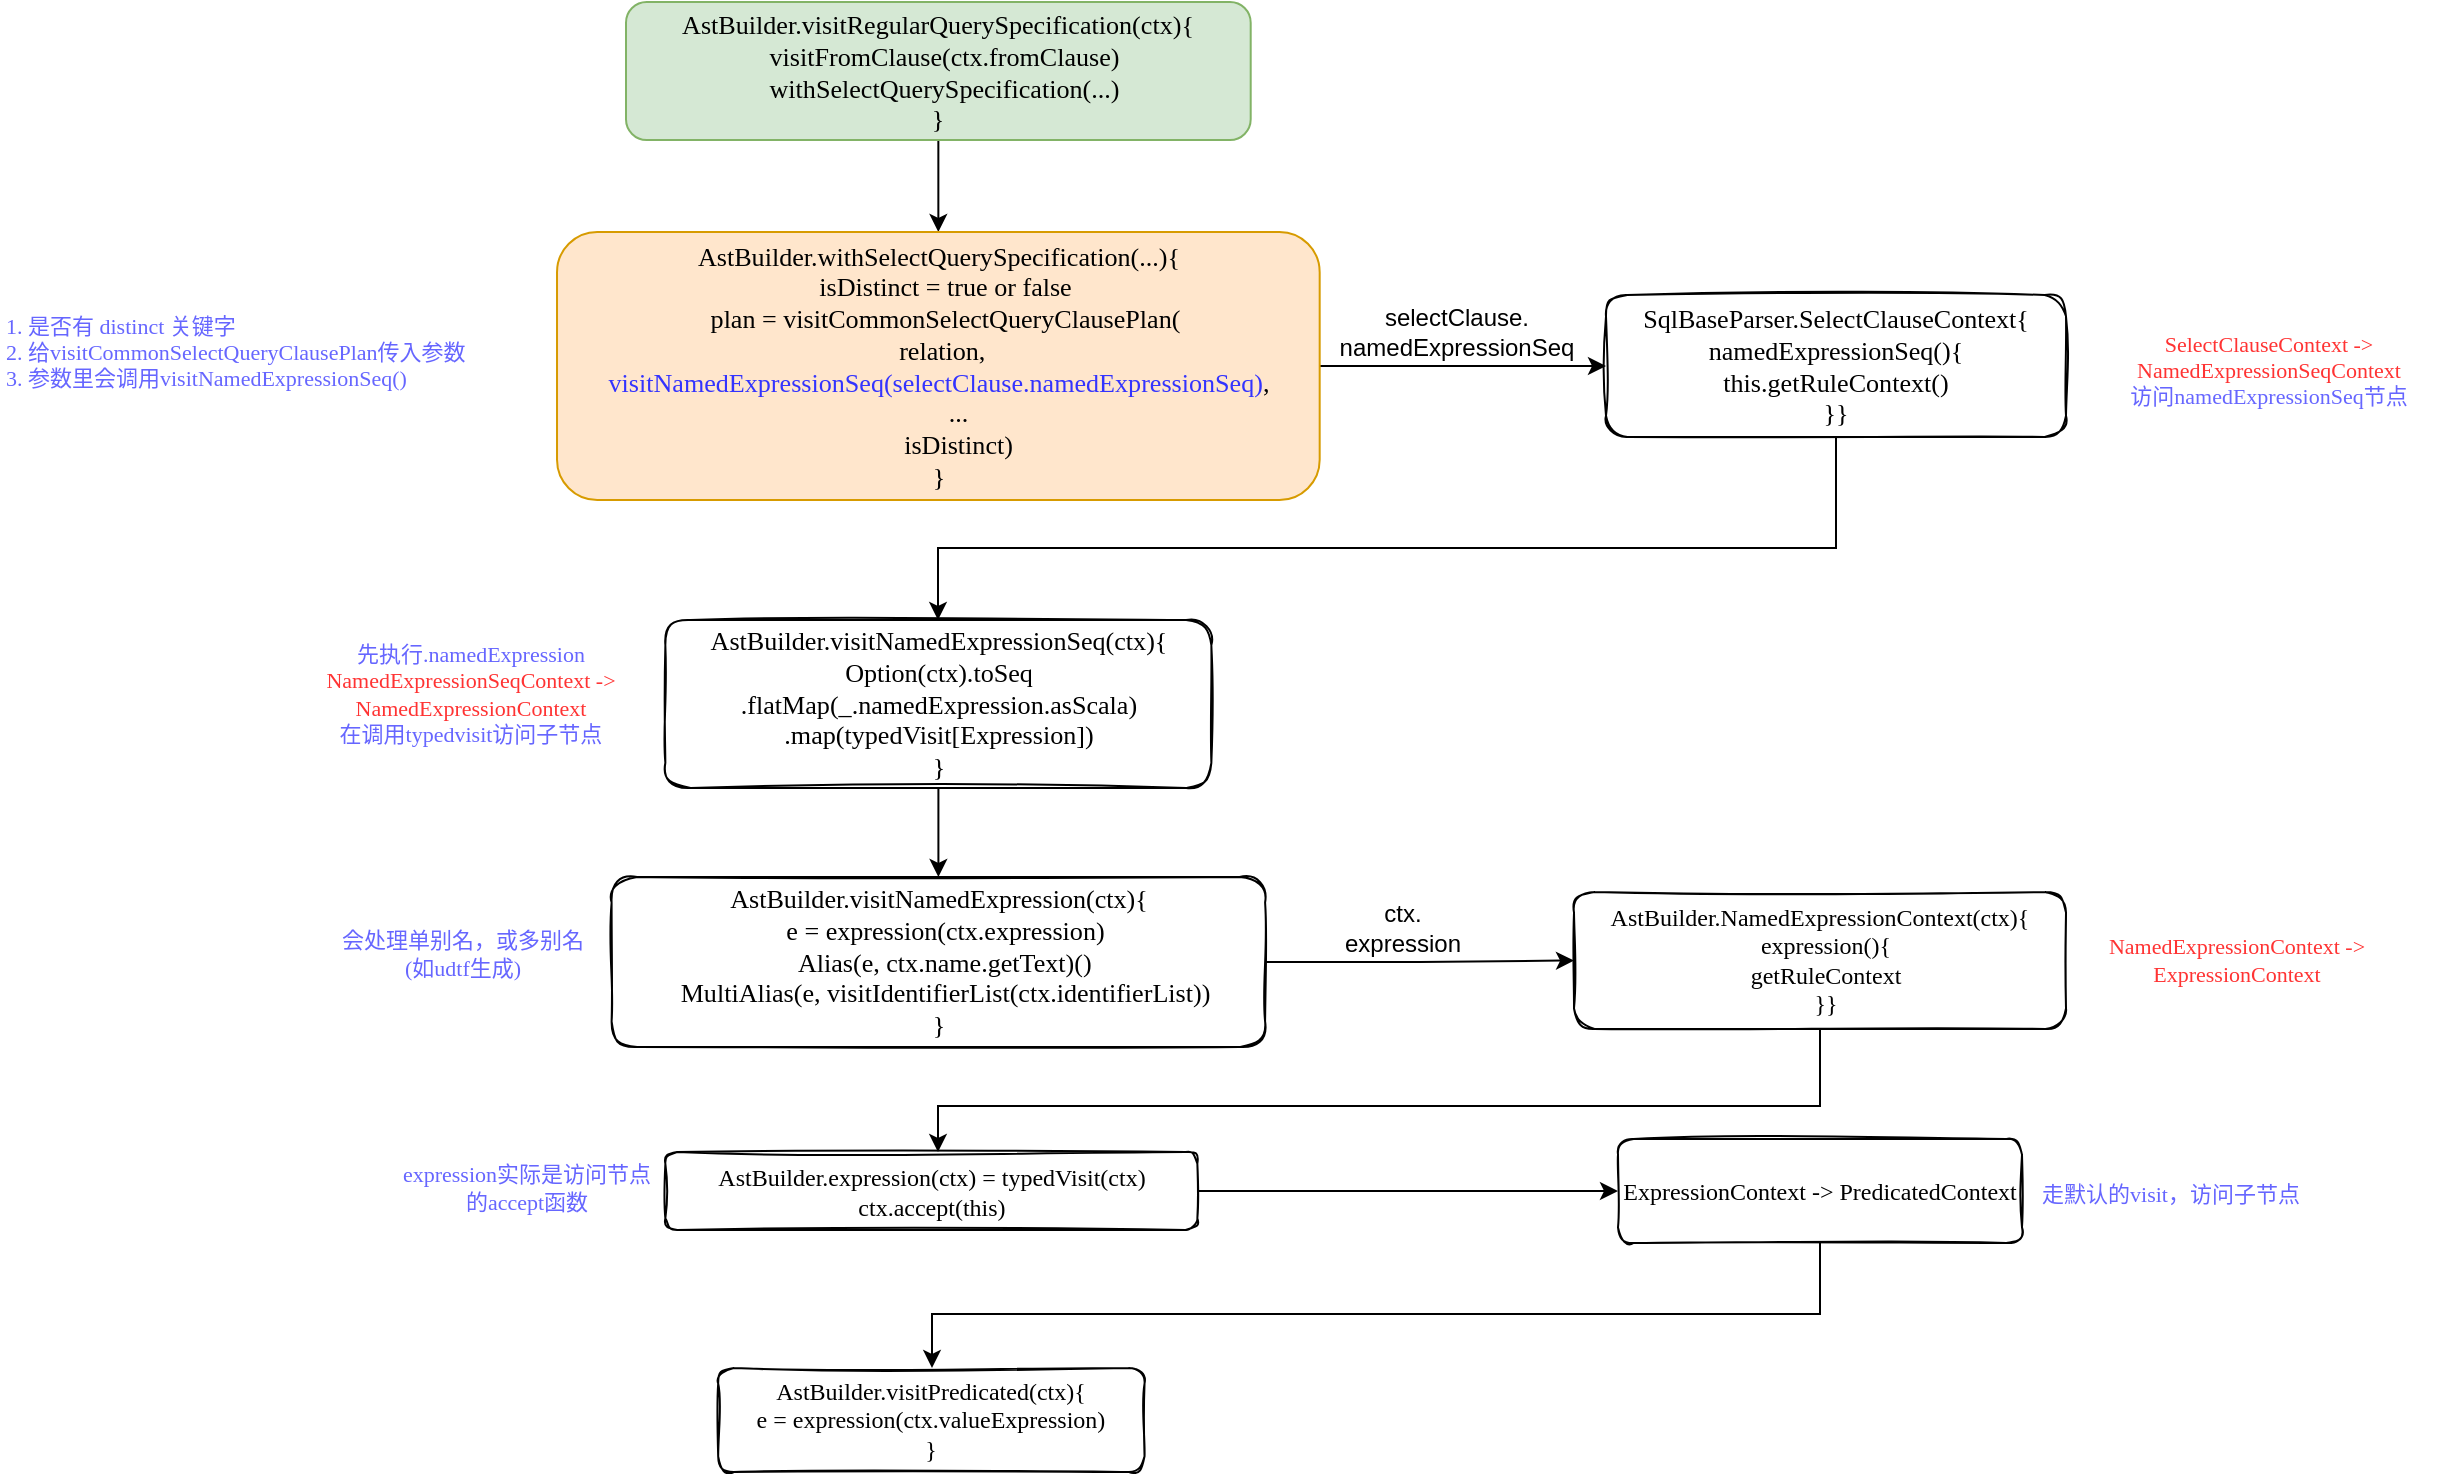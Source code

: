 <mxfile version="17.4.2" type="github">
  <diagram id="XCutAmAHFHAGfaS5igqh" name="Page-1">
    <mxGraphModel dx="2730" dy="1128" grid="0" gridSize="10" guides="1" tooltips="1" connect="1" arrows="1" fold="1" page="1" pageScale="1" pageWidth="827" pageHeight="1169" math="0" shadow="0">
      <root>
        <mxCell id="0" />
        <mxCell id="1" parent="0" />
        <mxCell id="5leGGj2_KWidD0vP7HmH-4" style="edgeStyle=orthogonalEdgeStyle;rounded=0;orthogonalLoop=1;jettySize=auto;html=1;entryX=0.5;entryY=0;entryDx=0;entryDy=0;" edge="1" parent="1" source="5leGGj2_KWidD0vP7HmH-2" target="5leGGj2_KWidD0vP7HmH-3">
          <mxGeometry relative="1" as="geometry" />
        </mxCell>
        <mxCell id="5leGGj2_KWidD0vP7HmH-2" value="&lt;div&gt;&lt;span style=&quot;font-size: 13.067px&quot;&gt;AstBuilder.visitRegularQuerySpecification(ctx){&lt;/span&gt;&lt;/div&gt;&lt;div&gt;&lt;span style=&quot;font-size: 13.067px&quot;&gt;&amp;nbsp; visitFromClause(ctx.fromClause)&lt;/span&gt;&lt;/div&gt;&lt;div&gt;&lt;span style=&quot;font-size: 13.067px&quot;&gt;&amp;nbsp; withSelectQuerySpecification(...)&lt;/span&gt;&lt;/div&gt;&lt;div&gt;&lt;span style=&quot;font-size: 13.067px&quot;&gt;}&lt;/span&gt;&lt;/div&gt;" style="rounded=1;whiteSpace=wrap;html=1;sketch=0;fillColor=#d5e8d4;shadow=0;glass=0;labelBackgroundColor=none;fontFamily=Comic Sans MS;strokeColor=#82b366;" vertex="1" parent="1">
          <mxGeometry x="-543.0" y="215" width="312.35" height="69" as="geometry" />
        </mxCell>
        <mxCell id="5leGGj2_KWidD0vP7HmH-7" value="" style="edgeStyle=orthogonalEdgeStyle;rounded=0;orthogonalLoop=1;jettySize=auto;html=1;" edge="1" parent="1" source="5leGGj2_KWidD0vP7HmH-3" target="5leGGj2_KWidD0vP7HmH-6">
          <mxGeometry relative="1" as="geometry" />
        </mxCell>
        <mxCell id="5leGGj2_KWidD0vP7HmH-3" value="&lt;div&gt;&lt;span style=&quot;font-size: 13.067px&quot;&gt;AstBuilder.withSelectQuerySpecification(...){&lt;/span&gt;&lt;/div&gt;&lt;div&gt;&lt;span style=&quot;font-size: 13.067px&quot;&gt;&amp;nbsp; isDistinct = true or false&lt;/span&gt;&lt;/div&gt;&lt;div&gt;&lt;span style=&quot;font-size: 13.067px&quot;&gt;&amp;nbsp; plan = visitCommonSelectQueryClausePlan(&lt;/span&gt;&lt;/div&gt;&lt;div&gt;&lt;span style=&quot;font-size: 13.067px&quot;&gt;&amp;nbsp; &amp;nbsp; &amp;nbsp; relation,&lt;/span&gt;&lt;span style=&quot;font-size: 13.067px&quot;&gt;&amp;nbsp; &amp;nbsp; &amp;nbsp; &lt;font color=&quot;#3333ff&quot;&gt;visitNamedExpressionSeq(selectClause.namedExpressionSeq)&lt;/font&gt;,&lt;/span&gt;&lt;/div&gt;&lt;div&gt;&lt;span style=&quot;font-size: 13.067px&quot;&gt;&amp;nbsp; &amp;nbsp; &amp;nbsp; ...&lt;/span&gt;&lt;/div&gt;&lt;div&gt;&lt;span style=&quot;font-size: 13.067px&quot;&gt;&amp;nbsp; &amp;nbsp; &amp;nbsp; isDistinct)&lt;/span&gt;&lt;/div&gt;&lt;div&gt;&lt;span style=&quot;font-size: 13.067px&quot;&gt;}&lt;/span&gt;&lt;/div&gt;" style="rounded=1;whiteSpace=wrap;html=1;sketch=0;fillColor=#ffe6cc;shadow=0;glass=0;labelBackgroundColor=none;fontFamily=Comic Sans MS;strokeColor=#d79b00;" vertex="1" parent="1">
          <mxGeometry x="-577.49" y="330" width="381.33" height="134" as="geometry" />
        </mxCell>
        <mxCell id="5leGGj2_KWidD0vP7HmH-5" value="1. 是否有 distinct 关键字&lt;br&gt;2. 给visitCommonSelectQueryClausePlan传入参数&lt;br&gt;3. 参数里会调用visitNamedExpressionSeq()" style="text;html=1;strokeColor=none;fillColor=none;align=left;verticalAlign=middle;whiteSpace=wrap;rounded=0;shadow=0;glass=0;labelBackgroundColor=none;sketch=1;fontSize=11;fontColor=#6666FF;fontFamily=Comic Sans MS;" vertex="1" parent="1">
          <mxGeometry x="-855.49" y="352" width="278" height="75" as="geometry" />
        </mxCell>
        <mxCell id="5leGGj2_KWidD0vP7HmH-10" value="" style="edgeStyle=orthogonalEdgeStyle;rounded=0;orthogonalLoop=1;jettySize=auto;html=1;" edge="1" parent="1" source="5leGGj2_KWidD0vP7HmH-6" target="5leGGj2_KWidD0vP7HmH-9">
          <mxGeometry relative="1" as="geometry">
            <Array as="points">
              <mxPoint x="62" y="488" />
              <mxPoint x="-387" y="488" />
            </Array>
          </mxGeometry>
        </mxCell>
        <mxCell id="5leGGj2_KWidD0vP7HmH-6" value="&lt;div&gt;&lt;span style=&quot;font-size: 13.067px&quot;&gt;SqlBaseParser.SelectClauseContext{&lt;/span&gt;&lt;/div&gt;&lt;div&gt;&lt;span style=&quot;font-size: 13.067px&quot;&gt;namedExpressionSeq(){&lt;/span&gt;&lt;/div&gt;&lt;div&gt;&lt;span style=&quot;font-size: 13.067px&quot;&gt;this.getRuleContext()&lt;/span&gt;&lt;/div&gt;&lt;div&gt;&lt;span style=&quot;font-size: 13.067px&quot;&gt;}}&lt;/span&gt;&lt;/div&gt;" style="rounded=1;whiteSpace=wrap;html=1;sketch=1;fillColor=none;shadow=0;glass=0;labelBackgroundColor=none;fontFamily=Comic Sans MS;strokeColor=default;" vertex="1" parent="1">
          <mxGeometry x="-53" y="361.5" width="230" height="71" as="geometry" />
        </mxCell>
        <mxCell id="5leGGj2_KWidD0vP7HmH-8" value="selectClause.&lt;br&gt;namedExpressionSeq" style="text;html=1;strokeColor=none;fillColor=none;align=center;verticalAlign=middle;whiteSpace=wrap;rounded=0;sketch=1;" vertex="1" parent="1">
          <mxGeometry x="-196.16" y="361.5" width="137" height="36" as="geometry" />
        </mxCell>
        <mxCell id="5leGGj2_KWidD0vP7HmH-14" value="" style="edgeStyle=orthogonalEdgeStyle;rounded=0;orthogonalLoop=1;jettySize=auto;html=1;fontColor=#FF3333;" edge="1" parent="1" source="5leGGj2_KWidD0vP7HmH-9" target="5leGGj2_KWidD0vP7HmH-13">
          <mxGeometry relative="1" as="geometry" />
        </mxCell>
        <mxCell id="5leGGj2_KWidD0vP7HmH-9" value="&lt;div&gt;&lt;span style=&quot;font-size: 13.067px&quot;&gt;AstBuilder.visitNamedExpressionSeq(ctx){&lt;/span&gt;&lt;/div&gt;&lt;div&gt;&lt;span style=&quot;font-size: 13.067px&quot;&gt;Option(ctx).toSeq&lt;/span&gt;&lt;/div&gt;&lt;div&gt;&lt;span style=&quot;font-size: 13.067px&quot;&gt;.flatMap(_.namedExpression.asScala)&lt;/span&gt;&lt;/div&gt;&lt;div&gt;&lt;span style=&quot;font-size: 13.067px&quot;&gt;.map(typedVisit[Expression])&lt;/span&gt;&lt;/div&gt;&lt;div&gt;&lt;span style=&quot;font-size: 13.067px&quot;&gt;}&lt;/span&gt;&lt;/div&gt;" style="rounded=1;whiteSpace=wrap;html=1;sketch=1;fillColor=none;shadow=0;glass=0;labelBackgroundColor=none;fontFamily=Comic Sans MS;strokeColor=default;" vertex="1" parent="1">
          <mxGeometry x="-523.32" y="524" width="273" height="84" as="geometry" />
        </mxCell>
        <mxCell id="5leGGj2_KWidD0vP7HmH-11" value="&lt;font color=&quot;#ff3333&quot;&gt;SelectClauseContext -&amp;gt; NamedExpressionSeqContext&lt;/font&gt;&lt;br&gt;访问namedExpressionSeq节点" style="text;html=1;strokeColor=none;fillColor=none;align=center;verticalAlign=middle;whiteSpace=wrap;rounded=0;shadow=0;glass=0;labelBackgroundColor=none;sketch=1;fontSize=11;fontColor=#6666FF;fontFamily=Comic Sans MS;" vertex="1" parent="1">
          <mxGeometry x="183" y="373" width="191" height="52" as="geometry" />
        </mxCell>
        <mxCell id="5leGGj2_KWidD0vP7HmH-12" value="先执行.namedExpression&lt;br&gt;&lt;span style=&quot;color: rgb(255 , 51 , 51)&quot;&gt;NamedExpressionSeqContext -&amp;gt;&lt;br&gt;&lt;/span&gt;&lt;font color=&quot;#ff3333&quot;&gt;NamedExpressionContext&lt;/font&gt;&lt;br&gt;在调用typedvisit访问子节点" style="text;html=1;strokeColor=none;fillColor=none;align=center;verticalAlign=middle;whiteSpace=wrap;rounded=0;shadow=0;glass=0;labelBackgroundColor=none;sketch=1;fontSize=11;fontColor=#6666FF;fontFamily=Comic Sans MS;" vertex="1" parent="1">
          <mxGeometry x="-738" y="531" width="235" height="60" as="geometry" />
        </mxCell>
        <mxCell id="5leGGj2_KWidD0vP7HmH-17" value="" style="edgeStyle=orthogonalEdgeStyle;rounded=0;orthogonalLoop=1;jettySize=auto;html=1;fontColor=#FF3333;" edge="1" parent="1" source="5leGGj2_KWidD0vP7HmH-13" target="5leGGj2_KWidD0vP7HmH-16">
          <mxGeometry relative="1" as="geometry" />
        </mxCell>
        <mxCell id="5leGGj2_KWidD0vP7HmH-13" value="&lt;div&gt;&lt;span style=&quot;font-size: 13.067px&quot;&gt;AstBuilder.visitNamedExpression(ctx){&lt;/span&gt;&lt;/div&gt;&lt;div&gt;&lt;span style=&quot;font-size: 13.067px&quot;&gt;&amp;nbsp; e = expression(ctx.expression)&lt;/span&gt;&lt;/div&gt;&lt;div&gt;&lt;span style=&quot;font-size: 13.067px&quot;&gt;&amp;nbsp; Alias(e, ctx.name.getText)()&lt;/span&gt;&lt;/div&gt;&lt;div&gt;&lt;span style=&quot;font-size: 13.067px&quot;&gt;&amp;nbsp; MultiAlias(e, visitIdentifierList(ctx.identifierList))&lt;/span&gt;&lt;/div&gt;&lt;div&gt;&lt;span style=&quot;font-size: 13.067px&quot;&gt;}&lt;/span&gt;&lt;/div&gt;" style="rounded=1;whiteSpace=wrap;html=1;sketch=1;fillColor=none;shadow=0;glass=0;labelBackgroundColor=none;fontFamily=Comic Sans MS;strokeColor=default;" vertex="1" parent="1">
          <mxGeometry x="-550.2" y="652.5" width="326.75" height="85" as="geometry" />
        </mxCell>
        <mxCell id="5leGGj2_KWidD0vP7HmH-15" value="会处理单别名，或多别名(如udtf生成)" style="text;html=1;strokeColor=none;fillColor=none;align=center;verticalAlign=middle;whiteSpace=wrap;rounded=0;shadow=0;glass=0;labelBackgroundColor=none;sketch=1;fontSize=11;fontColor=#6666FF;fontFamily=Comic Sans MS;" vertex="1" parent="1">
          <mxGeometry x="-691" y="670.13" width="132.88" height="42" as="geometry" />
        </mxCell>
        <mxCell id="5leGGj2_KWidD0vP7HmH-21" value="" style="edgeStyle=orthogonalEdgeStyle;rounded=0;orthogonalLoop=1;jettySize=auto;html=1;fontColor=#FF3333;" edge="1" parent="1" source="5leGGj2_KWidD0vP7HmH-16" target="5leGGj2_KWidD0vP7HmH-20">
          <mxGeometry relative="1" as="geometry">
            <Array as="points">
              <mxPoint x="54" y="767" />
              <mxPoint x="-387" y="767" />
            </Array>
          </mxGeometry>
        </mxCell>
        <mxCell id="5leGGj2_KWidD0vP7HmH-16" value="&lt;div&gt;AstBuilder.NamedExpressionContext(ctx){&lt;/div&gt;&lt;div&gt;&amp;nbsp; expression(){&lt;/div&gt;&lt;div&gt;&amp;nbsp; getRuleContext&lt;/div&gt;&lt;div&gt;&amp;nbsp; }}&lt;/div&gt;" style="rounded=1;whiteSpace=wrap;html=1;sketch=1;fillColor=none;shadow=0;glass=0;labelBackgroundColor=none;fontFamily=Comic Sans MS;strokeColor=default;" vertex="1" parent="1">
          <mxGeometry x="-69" y="660" width="246" height="68.5" as="geometry" />
        </mxCell>
        <mxCell id="5leGGj2_KWidD0vP7HmH-18" value="ctx.&lt;br&gt;expression" style="text;html=1;strokeColor=none;fillColor=none;align=center;verticalAlign=middle;whiteSpace=wrap;rounded=0;sketch=1;" vertex="1" parent="1">
          <mxGeometry x="-223.45" y="660" width="137" height="36" as="geometry" />
        </mxCell>
        <mxCell id="5leGGj2_KWidD0vP7HmH-19" value="&lt;span style=&quot;color: rgb(255, 51, 51);&quot;&gt;NamedExpressionContext -&amp;gt;&lt;br&gt;&lt;/span&gt;&lt;font color=&quot;#ff3333&quot; style=&quot;&quot;&gt;ExpressionContext&lt;/font&gt;" style="text;html=1;strokeColor=none;fillColor=none;align=center;verticalAlign=middle;whiteSpace=wrap;rounded=0;shadow=0;glass=0;labelBackgroundColor=none;sketch=1;fontSize=11;fontColor=#6666FF;fontFamily=Comic Sans MS;" vertex="1" parent="1">
          <mxGeometry x="177" y="668.13" width="171" height="52.25" as="geometry" />
        </mxCell>
        <mxCell id="5leGGj2_KWidD0vP7HmH-24" value="" style="edgeStyle=orthogonalEdgeStyle;rounded=0;orthogonalLoop=1;jettySize=auto;html=1;fontColor=#FF3333;" edge="1" parent="1" source="5leGGj2_KWidD0vP7HmH-20" target="5leGGj2_KWidD0vP7HmH-23">
          <mxGeometry relative="1" as="geometry" />
        </mxCell>
        <mxCell id="5leGGj2_KWidD0vP7HmH-20" value="AstBuilder.expression(ctx) = typedVisit(ctx)&lt;br&gt;ctx.accept(this)" style="rounded=1;whiteSpace=wrap;html=1;sketch=1;fillColor=none;shadow=0;glass=0;labelBackgroundColor=none;fontFamily=Comic Sans MS;strokeColor=default;" vertex="1" parent="1">
          <mxGeometry x="-523.32" y="790" width="266" height="39" as="geometry" />
        </mxCell>
        <mxCell id="5leGGj2_KWidD0vP7HmH-22" value="expression实际是访问节点的accept函数" style="text;html=1;strokeColor=none;fillColor=none;align=center;verticalAlign=middle;whiteSpace=wrap;rounded=0;shadow=0;glass=0;labelBackgroundColor=none;sketch=1;fontSize=11;fontColor=#6666FF;fontFamily=Comic Sans MS;" vertex="1" parent="1">
          <mxGeometry x="-659" y="787" width="132.88" height="42" as="geometry" />
        </mxCell>
        <mxCell id="5leGGj2_KWidD0vP7HmH-26" value="" style="edgeStyle=orthogonalEdgeStyle;rounded=0;orthogonalLoop=1;jettySize=auto;html=1;fontColor=#FF3333;" edge="1" parent="1" source="5leGGj2_KWidD0vP7HmH-23" target="5leGGj2_KWidD0vP7HmH-25">
          <mxGeometry relative="1" as="geometry">
            <Array as="points">
              <mxPoint x="54" y="871" />
              <mxPoint x="-390" y="871" />
            </Array>
          </mxGeometry>
        </mxCell>
        <mxCell id="5leGGj2_KWidD0vP7HmH-23" value="ExpressionContext -&amp;gt; PredicatedContext" style="rounded=1;whiteSpace=wrap;html=1;sketch=1;fillColor=none;shadow=0;glass=0;labelBackgroundColor=none;fontFamily=Comic Sans MS;strokeColor=default;" vertex="1" parent="1">
          <mxGeometry x="-47" y="783.5" width="202" height="52" as="geometry" />
        </mxCell>
        <mxCell id="5leGGj2_KWidD0vP7HmH-25" value="&lt;div&gt;AstBuilder.visitPredicated(ctx){&lt;/div&gt;&lt;div&gt;e = expression(ctx.valueExpression)&lt;/div&gt;&lt;div&gt;}&lt;/div&gt;" style="rounded=1;whiteSpace=wrap;html=1;sketch=1;fillColor=none;shadow=0;glass=0;labelBackgroundColor=none;fontFamily=Comic Sans MS;strokeColor=default;" vertex="1" parent="1">
          <mxGeometry x="-496.91" y="898" width="213.18" height="52" as="geometry" />
        </mxCell>
        <mxCell id="5leGGj2_KWidD0vP7HmH-27" value="走默认的visit，访问子节点" style="text;html=1;strokeColor=none;fillColor=none;align=center;verticalAlign=middle;whiteSpace=wrap;rounded=0;shadow=0;glass=0;labelBackgroundColor=none;sketch=1;fontSize=11;fontColor=#6666FF;fontFamily=Comic Sans MS;" vertex="1" parent="1">
          <mxGeometry x="163" y="790" width="132.88" height="42" as="geometry" />
        </mxCell>
      </root>
    </mxGraphModel>
  </diagram>
</mxfile>
